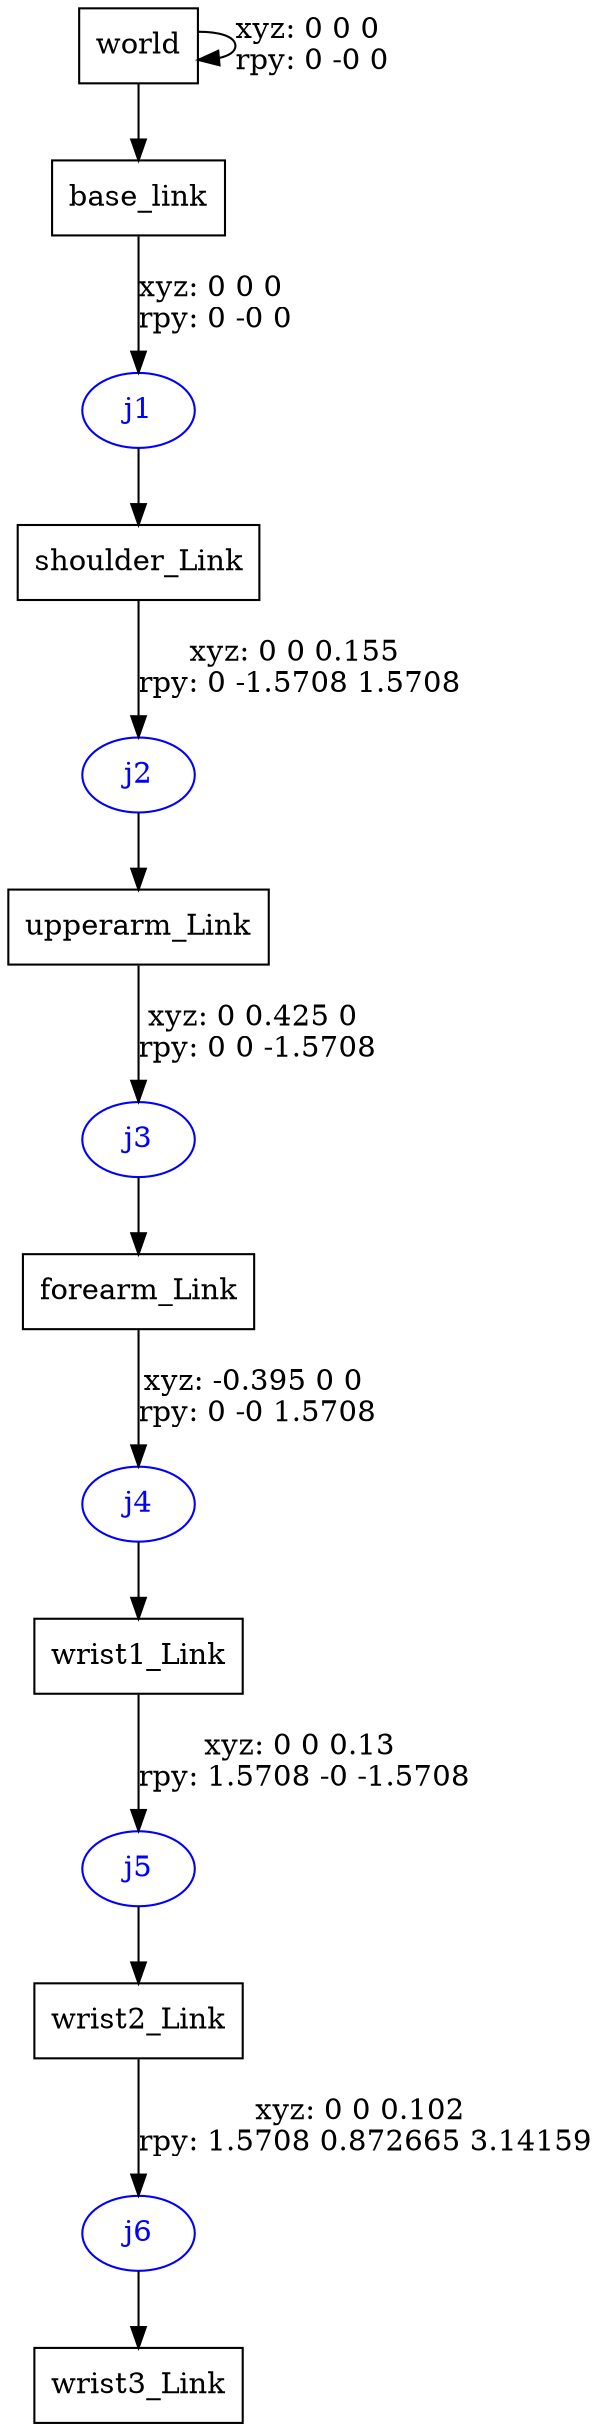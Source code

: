 digraph G {
node [shape=box];
"world" [label="world"];
"base_link" [label="base_link"];
"shoulder_Link" [label="shoulder_Link"];
"upperarm_Link" [label="upperarm_Link"];
"forearm_Link" [label="forearm_Link"];
"wrist1_Link" [label="wrist1_Link"];
"wrist2_Link" [label="wrist2_Link"];
"wrist3_Link" [label="wrist3_Link"];
node [shape=ellipse, color=blue, fontcolor=blue];
"world" -> "world" [label="xyz: 0 0 0 \nrpy: 0 -0 0"]
"world" -> "base_link"
"base_link" -> "j1" [label="xyz: 0 0 0 \nrpy: 0 -0 0"]
"j1" -> "shoulder_Link"
"shoulder_Link" -> "j2" [label="xyz: 0 0 0.155 \nrpy: 0 -1.5708 1.5708"]
"j2" -> "upperarm_Link"
"upperarm_Link" -> "j3" [label="xyz: 0 0.425 0 \nrpy: 0 0 -1.5708"]
"j3" -> "forearm_Link"
"forearm_Link" -> "j4" [label="xyz: -0.395 0 0 \nrpy: 0 -0 1.5708"]
"j4" -> "wrist1_Link"
"wrist1_Link" -> "j5" [label="xyz: 0 0 0.13 \nrpy: 1.5708 -0 -1.5708"]
"j5" -> "wrist2_Link"
"wrist2_Link" -> "j6" [label="xyz: 0 0 0.102 \nrpy: 1.5708 0.872665 3.14159"]
"j6" -> "wrist3_Link"
}
